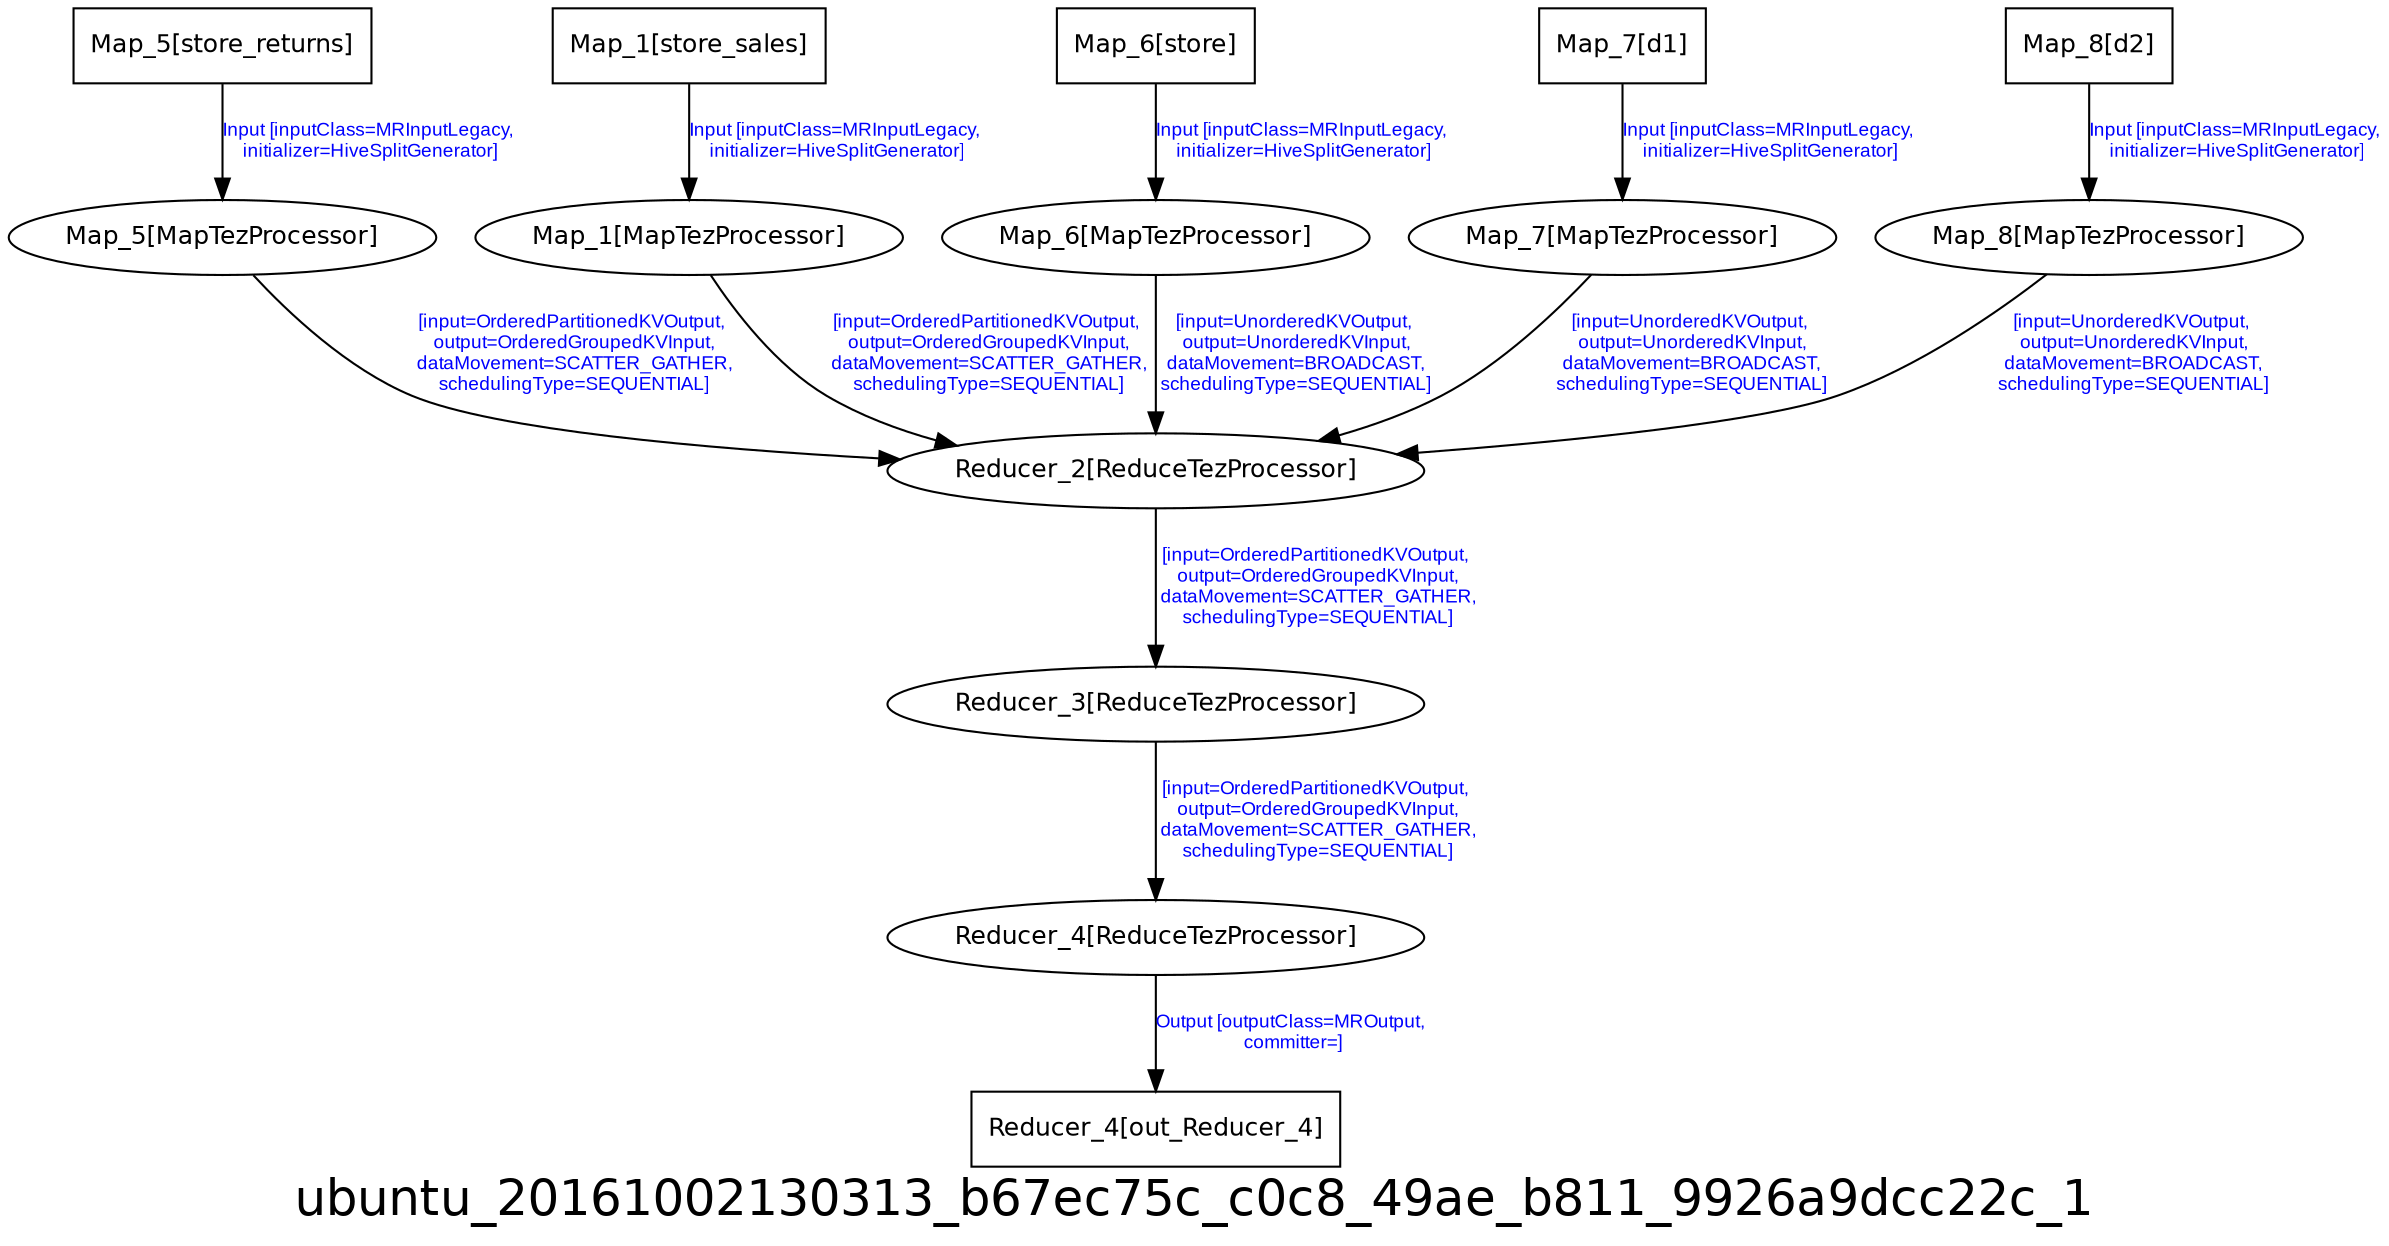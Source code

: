 digraph ubuntu_20161002130313_b67ec75c_c0c8_49ae_b811_9926a9dcc22c_1 {
graph [ label="ubuntu_20161002130313_b67ec75c_c0c8_49ae_b811_9926a9dcc22c_1", fontsize=24, fontname=Helvetica];
node [fontsize=12, fontname=Helvetica];
edge [fontsize=9, fontcolor=blue, fontname=Arial];
"ubuntu_20161002130313_b67ec75c_c0c8_49ae_b811_9926a9dcc22c_1.Map_8" [ label = "Map_8[MapTezProcessor]" ];
"ubuntu_20161002130313_b67ec75c_c0c8_49ae_b811_9926a9dcc22c_1.Map_8" -> "ubuntu_20161002130313_b67ec75c_c0c8_49ae_b811_9926a9dcc22c_1.Reducer_2" [ label = "[input=UnorderedKVOutput,\n output=UnorderedKVInput,\n dataMovement=BROADCAST,\n schedulingType=SEQUENTIAL]" ];
"ubuntu_20161002130313_b67ec75c_c0c8_49ae_b811_9926a9dcc22c_1.Map_5" [ label = "Map_5[MapTezProcessor]" ];
"ubuntu_20161002130313_b67ec75c_c0c8_49ae_b811_9926a9dcc22c_1.Map_5" -> "ubuntu_20161002130313_b67ec75c_c0c8_49ae_b811_9926a9dcc22c_1.Reducer_2" [ label = "[input=OrderedPartitionedKVOutput,\n output=OrderedGroupedKVInput,\n dataMovement=SCATTER_GATHER,\n schedulingType=SEQUENTIAL]" ];
"ubuntu_20161002130313_b67ec75c_c0c8_49ae_b811_9926a9dcc22c_1.Map_5_store_returns" [ label = "Map_5[store_returns]", shape = "box" ];
"ubuntu_20161002130313_b67ec75c_c0c8_49ae_b811_9926a9dcc22c_1.Map_5_store_returns" -> "ubuntu_20161002130313_b67ec75c_c0c8_49ae_b811_9926a9dcc22c_1.Map_5" [ label = "Input [inputClass=MRInputLegacy,\n initializer=HiveSplitGenerator]" ];
"ubuntu_20161002130313_b67ec75c_c0c8_49ae_b811_9926a9dcc22c_1.Map_1" [ label = "Map_1[MapTezProcessor]" ];
"ubuntu_20161002130313_b67ec75c_c0c8_49ae_b811_9926a9dcc22c_1.Map_1" -> "ubuntu_20161002130313_b67ec75c_c0c8_49ae_b811_9926a9dcc22c_1.Reducer_2" [ label = "[input=OrderedPartitionedKVOutput,\n output=OrderedGroupedKVInput,\n dataMovement=SCATTER_GATHER,\n schedulingType=SEQUENTIAL]" ];
"ubuntu_20161002130313_b67ec75c_c0c8_49ae_b811_9926a9dcc22c_1.Reducer_4" [ label = "Reducer_4[ReduceTezProcessor]" ];
"ubuntu_20161002130313_b67ec75c_c0c8_49ae_b811_9926a9dcc22c_1.Reducer_4" -> "ubuntu_20161002130313_b67ec75c_c0c8_49ae_b811_9926a9dcc22c_1.Reducer_4_out_Reducer_4" [ label = "Output [outputClass=MROutput,\n committer=]" ];
"ubuntu_20161002130313_b67ec75c_c0c8_49ae_b811_9926a9dcc22c_1.Reducer_4_out_Reducer_4" [ label = "Reducer_4[out_Reducer_4]", shape = "box" ];
"ubuntu_20161002130313_b67ec75c_c0c8_49ae_b811_9926a9dcc22c_1.Map_6" [ label = "Map_6[MapTezProcessor]" ];
"ubuntu_20161002130313_b67ec75c_c0c8_49ae_b811_9926a9dcc22c_1.Map_6" -> "ubuntu_20161002130313_b67ec75c_c0c8_49ae_b811_9926a9dcc22c_1.Reducer_2" [ label = "[input=UnorderedKVOutput,\n output=UnorderedKVInput,\n dataMovement=BROADCAST,\n schedulingType=SEQUENTIAL]" ];
"ubuntu_20161002130313_b67ec75c_c0c8_49ae_b811_9926a9dcc22c_1.Map_1_store_sales" [ label = "Map_1[store_sales]", shape = "box" ];
"ubuntu_20161002130313_b67ec75c_c0c8_49ae_b811_9926a9dcc22c_1.Map_1_store_sales" -> "ubuntu_20161002130313_b67ec75c_c0c8_49ae_b811_9926a9dcc22c_1.Map_1" [ label = "Input [inputClass=MRInputLegacy,\n initializer=HiveSplitGenerator]" ];
"ubuntu_20161002130313_b67ec75c_c0c8_49ae_b811_9926a9dcc22c_1.Map_8_d2" [ label = "Map_8[d2]", shape = "box" ];
"ubuntu_20161002130313_b67ec75c_c0c8_49ae_b811_9926a9dcc22c_1.Map_8_d2" -> "ubuntu_20161002130313_b67ec75c_c0c8_49ae_b811_9926a9dcc22c_1.Map_8" [ label = "Input [inputClass=MRInputLegacy,\n initializer=HiveSplitGenerator]" ];
"ubuntu_20161002130313_b67ec75c_c0c8_49ae_b811_9926a9dcc22c_1.Map_6_store" [ label = "Map_6[store]", shape = "box" ];
"ubuntu_20161002130313_b67ec75c_c0c8_49ae_b811_9926a9dcc22c_1.Map_6_store" -> "ubuntu_20161002130313_b67ec75c_c0c8_49ae_b811_9926a9dcc22c_1.Map_6" [ label = "Input [inputClass=MRInputLegacy,\n initializer=HiveSplitGenerator]" ];
"ubuntu_20161002130313_b67ec75c_c0c8_49ae_b811_9926a9dcc22c_1.Reducer_3" [ label = "Reducer_3[ReduceTezProcessor]" ];
"ubuntu_20161002130313_b67ec75c_c0c8_49ae_b811_9926a9dcc22c_1.Reducer_3" -> "ubuntu_20161002130313_b67ec75c_c0c8_49ae_b811_9926a9dcc22c_1.Reducer_4" [ label = "[input=OrderedPartitionedKVOutput,\n output=OrderedGroupedKVInput,\n dataMovement=SCATTER_GATHER,\n schedulingType=SEQUENTIAL]" ];
"ubuntu_20161002130313_b67ec75c_c0c8_49ae_b811_9926a9dcc22c_1.Reducer_2" [ label = "Reducer_2[ReduceTezProcessor]" ];
"ubuntu_20161002130313_b67ec75c_c0c8_49ae_b811_9926a9dcc22c_1.Reducer_2" -> "ubuntu_20161002130313_b67ec75c_c0c8_49ae_b811_9926a9dcc22c_1.Reducer_3" [ label = "[input=OrderedPartitionedKVOutput,\n output=OrderedGroupedKVInput,\n dataMovement=SCATTER_GATHER,\n schedulingType=SEQUENTIAL]" ];
"ubuntu_20161002130313_b67ec75c_c0c8_49ae_b811_9926a9dcc22c_1.Map_7" [ label = "Map_7[MapTezProcessor]" ];
"ubuntu_20161002130313_b67ec75c_c0c8_49ae_b811_9926a9dcc22c_1.Map_7" -> "ubuntu_20161002130313_b67ec75c_c0c8_49ae_b811_9926a9dcc22c_1.Reducer_2" [ label = "[input=UnorderedKVOutput,\n output=UnorderedKVInput,\n dataMovement=BROADCAST,\n schedulingType=SEQUENTIAL]" ];
"ubuntu_20161002130313_b67ec75c_c0c8_49ae_b811_9926a9dcc22c_1.Map_7_d1" [ label = "Map_7[d1]", shape = "box" ];
"ubuntu_20161002130313_b67ec75c_c0c8_49ae_b811_9926a9dcc22c_1.Map_7_d1" -> "ubuntu_20161002130313_b67ec75c_c0c8_49ae_b811_9926a9dcc22c_1.Map_7" [ label = "Input [inputClass=MRInputLegacy,\n initializer=HiveSplitGenerator]" ];
}
